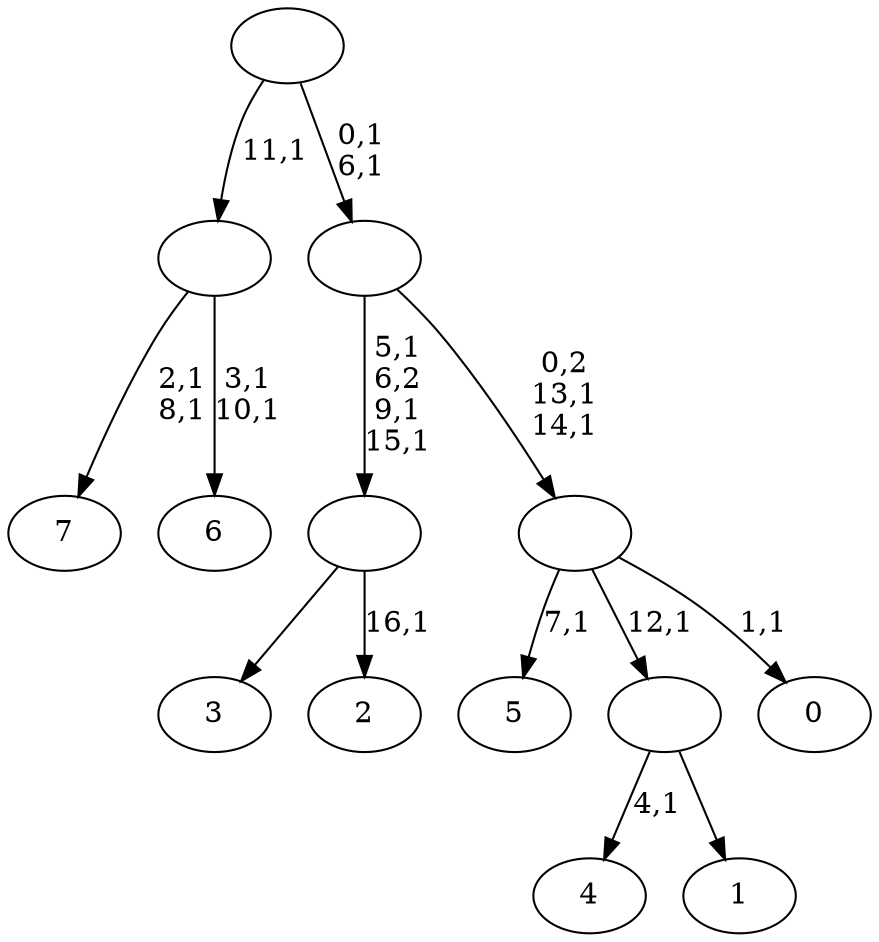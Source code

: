 digraph T {
	25 [label="7"]
	22 [label="6"]
	19 [label=""]
	18 [label="5"]
	16 [label="4"]
	14 [label="3"]
	13 [label="2"]
	11 [label=""]
	8 [label="1"]
	7 [label=""]
	6 [label="0"]
	4 [label=""]
	2 [label=""]
	0 [label=""]
	19 -> 22 [label="3,1\n10,1"]
	19 -> 25 [label="2,1\n8,1"]
	11 -> 13 [label="16,1"]
	11 -> 14 [label=""]
	7 -> 16 [label="4,1"]
	7 -> 8 [label=""]
	4 -> 6 [label="1,1"]
	4 -> 18 [label="7,1"]
	4 -> 7 [label="12,1"]
	2 -> 4 [label="0,2\n13,1\n14,1"]
	2 -> 11 [label="5,1\n6,2\n9,1\n15,1"]
	0 -> 2 [label="0,1\n6,1"]
	0 -> 19 [label="11,1"]
}
